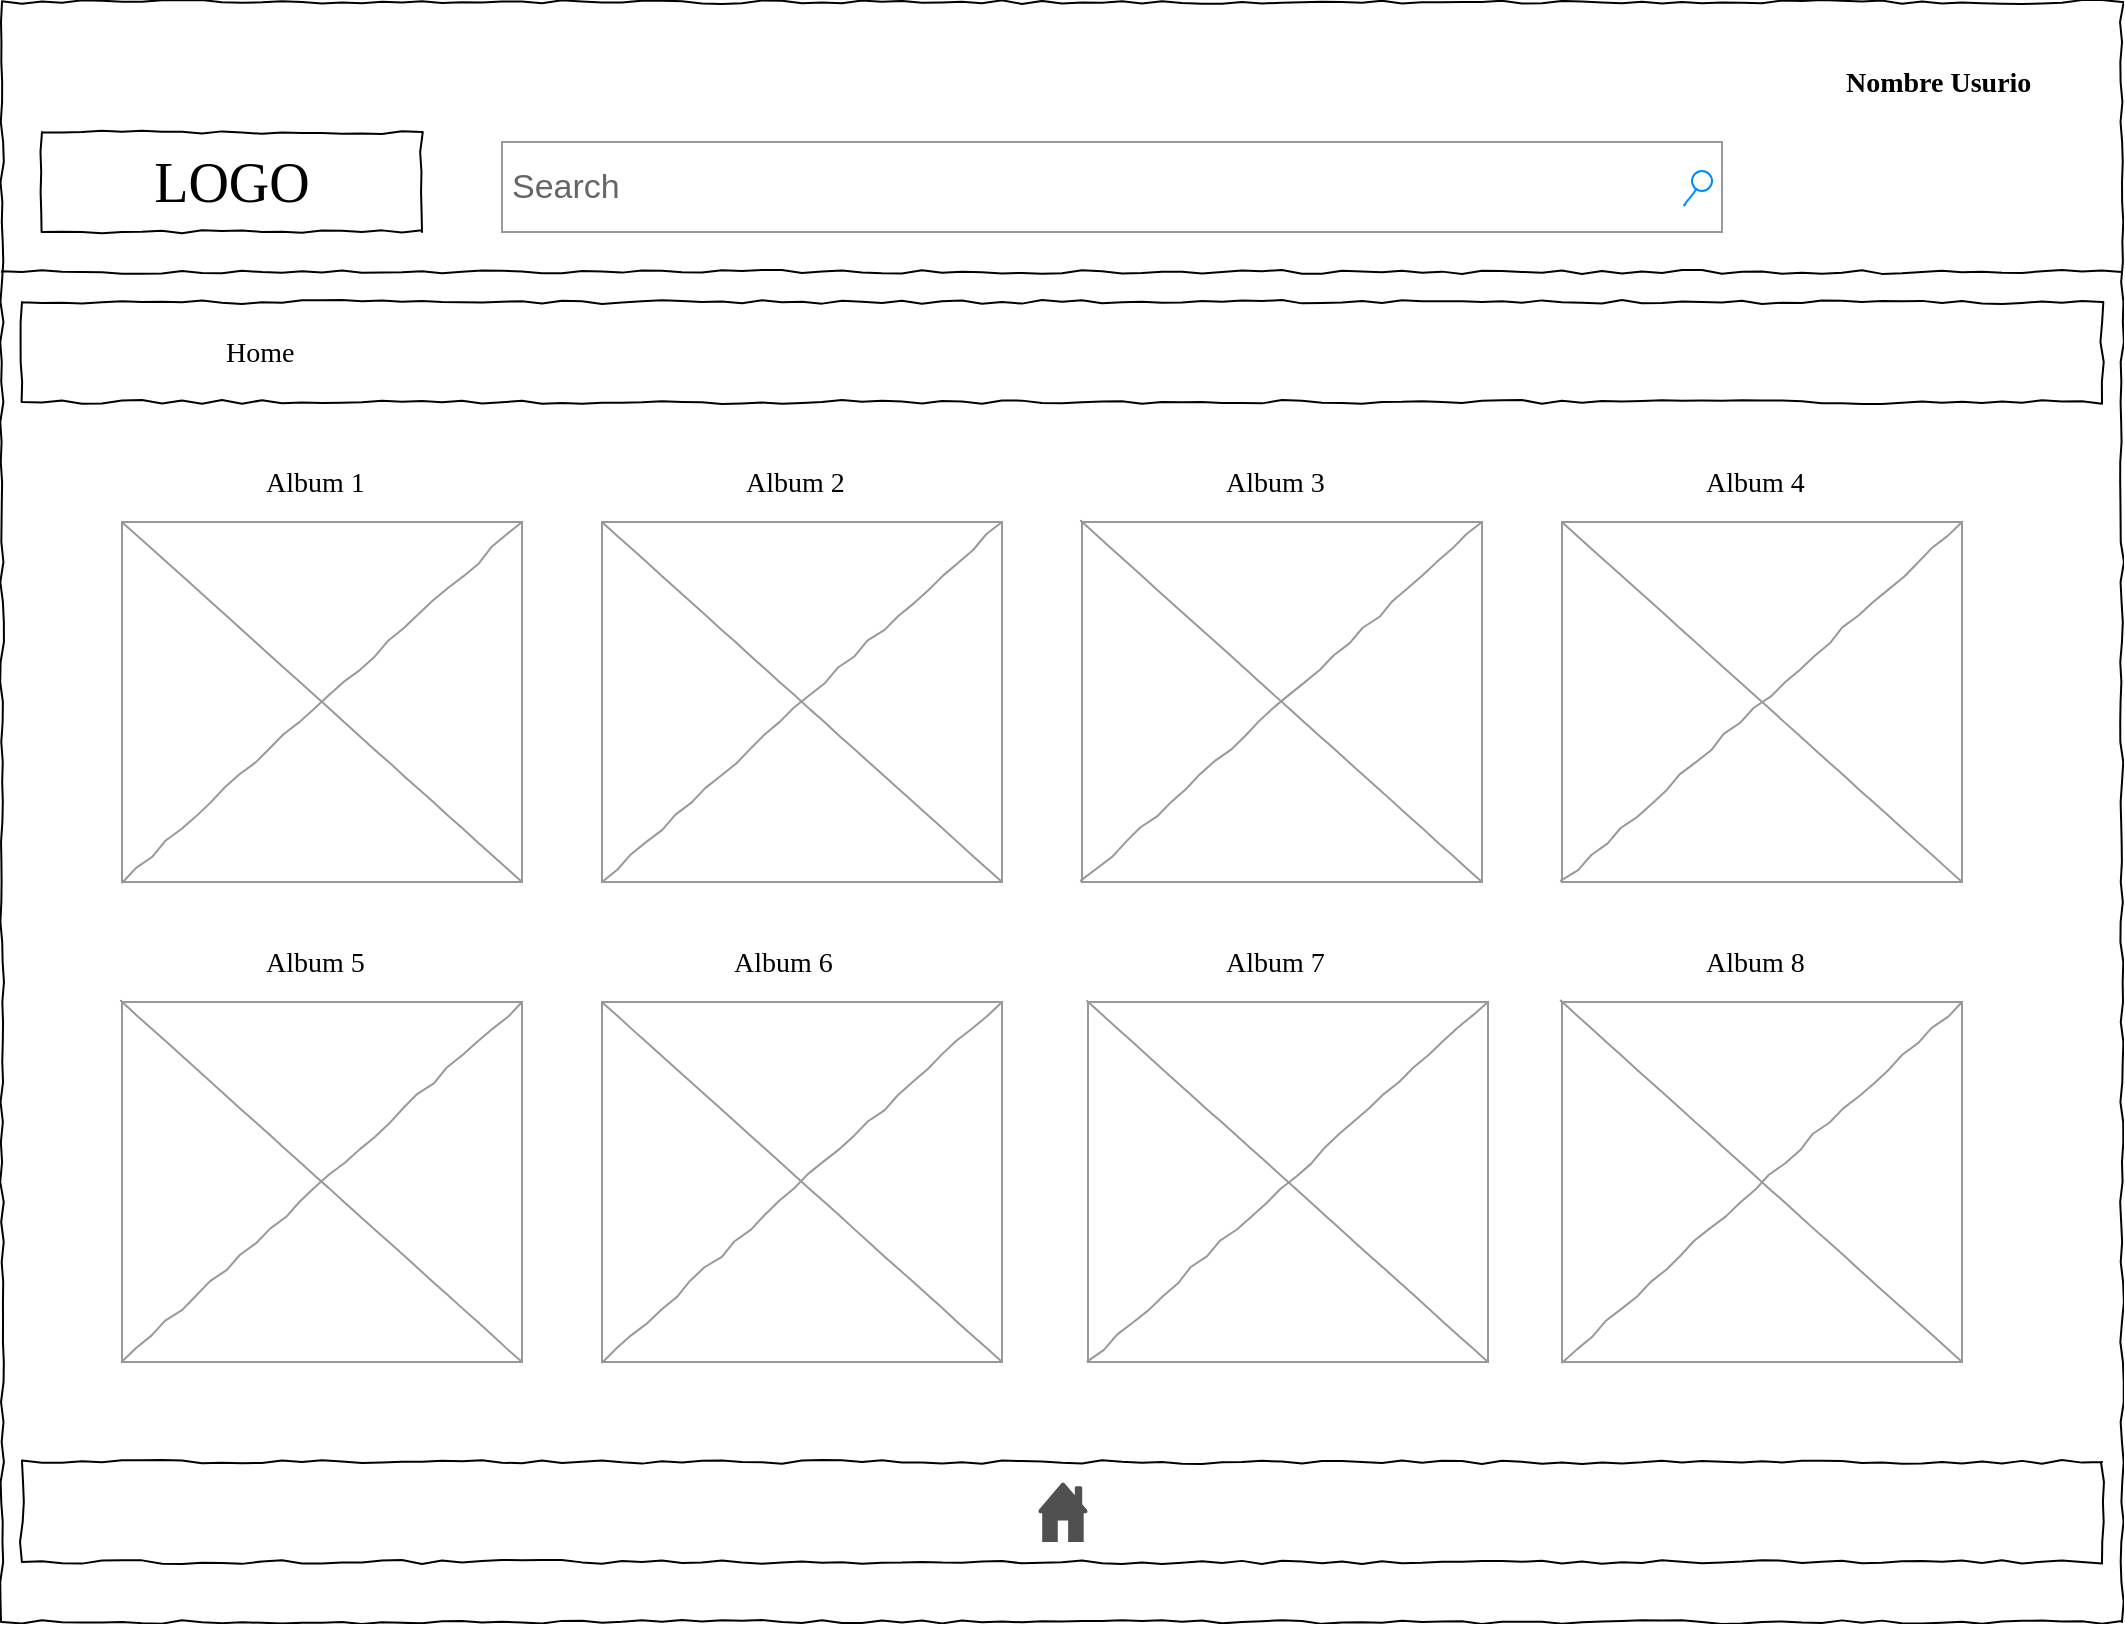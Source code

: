 <mxfile version="14.6.1" type="github">
  <diagram id="rrJj300zeExrWMkwDSFR" name="Page-1">
    <mxGraphModel dx="1298" dy="866" grid="1" gridSize="10" guides="1" tooltips="1" connect="1" arrows="1" fold="1" page="1" pageScale="1" pageWidth="827" pageHeight="1169" math="0" shadow="0">
      <root>
        <mxCell id="0" />
        <mxCell id="1" parent="0" />
        <mxCell id="5Bev61Vi2x4O0tQK1Jlw-1" value="" style="whiteSpace=wrap;html=1;rounded=0;shadow=0;labelBackgroundColor=none;strokeColor=#000000;strokeWidth=1;fillColor=none;fontFamily=Verdana;fontSize=12;fontColor=#000000;align=center;comic=1;" parent="1" vertex="1">
          <mxGeometry x="20" y="10" width="1060" height="810" as="geometry" />
        </mxCell>
        <mxCell id="5Bev61Vi2x4O0tQK1Jlw-2" value="LOGO" style="whiteSpace=wrap;html=1;rounded=0;shadow=0;labelBackgroundColor=none;strokeWidth=1;fontFamily=Verdana;fontSize=28;align=center;comic=1;" parent="1" vertex="1">
          <mxGeometry x="40" y="75" width="190" height="50" as="geometry" />
        </mxCell>
        <mxCell id="5Bev61Vi2x4O0tQK1Jlw-3" value="Search" style="strokeWidth=1;shadow=0;dashed=0;align=center;html=1;shape=mxgraph.mockup.forms.searchBox;strokeColor=#999999;mainText=;strokeColor2=#008cff;fontColor=#666666;fontSize=17;align=left;spacingLeft=3;rounded=0;labelBackgroundColor=none;comic=1;" parent="1" vertex="1">
          <mxGeometry x="270" y="80" width="610" height="45" as="geometry" />
        </mxCell>
        <mxCell id="5Bev61Vi2x4O0tQK1Jlw-8" value="" style="line;strokeWidth=1;html=1;rounded=0;shadow=0;labelBackgroundColor=none;fillColor=none;fontFamily=Verdana;fontSize=14;fontColor=#000000;align=center;comic=1;" parent="1" vertex="1">
          <mxGeometry x="20" y="140" width="1060" height="10" as="geometry" />
        </mxCell>
        <mxCell id="5Bev61Vi2x4O0tQK1Jlw-10" value="Home" style="text;html=1;points=[];align=left;verticalAlign=top;spacingTop=-4;fontSize=14;fontFamily=Verdana" parent="1" vertex="1">
          <mxGeometry x="130" y="175" width="60" height="20" as="geometry" />
        </mxCell>
        <mxCell id="5Bev61Vi2x4O0tQK1Jlw-14" value="" style="verticalLabelPosition=bottom;shadow=0;dashed=0;align=center;html=1;verticalAlign=top;strokeWidth=1;shape=mxgraph.mockup.graphics.simpleIcon;strokeColor=#999999;rounded=0;labelBackgroundColor=none;fontFamily=Verdana;fontSize=14;fontColor=#000000;comic=1;" parent="1" vertex="1">
          <mxGeometry x="80" y="270" width="200" height="180" as="geometry" />
        </mxCell>
        <mxCell id="5Bev61Vi2x4O0tQK1Jlw-18" value="" style="whiteSpace=wrap;html=1;rounded=0;shadow=0;labelBackgroundColor=none;strokeWidth=1;fillColor=none;fontFamily=Verdana;fontSize=12;align=center;comic=1;" parent="1" vertex="1">
          <mxGeometry x="30" y="740" width="1040" height="50" as="geometry" />
        </mxCell>
        <mxCell id="5Bev61Vi2x4O0tQK1Jlw-30" value="" style="whiteSpace=wrap;html=1;rounded=0;shadow=0;labelBackgroundColor=none;strokeWidth=1;fillColor=none;fontFamily=Verdana;fontSize=12;align=center;comic=1;" parent="1" vertex="1">
          <mxGeometry x="30" y="160" width="1040" height="50" as="geometry" />
        </mxCell>
        <mxCell id="5Bev61Vi2x4O0tQK1Jlw-31" value="" style="pointerEvents=1;shadow=0;dashed=0;html=1;strokeColor=none;fillColor=#505050;labelPosition=center;verticalLabelPosition=bottom;verticalAlign=top;outlineConnect=0;align=center;shape=mxgraph.office.concepts.home;" parent="1" vertex="1">
          <mxGeometry x="538" y="750" width="25" height="30" as="geometry" />
        </mxCell>
        <mxCell id="IiAX3JFG5VN4n4X1tmBf-1" value="" style="verticalLabelPosition=bottom;shadow=0;dashed=0;align=center;html=1;verticalAlign=top;strokeWidth=1;shape=mxgraph.mockup.graphics.simpleIcon;strokeColor=#999999;rounded=0;labelBackgroundColor=none;fontFamily=Verdana;fontSize=14;fontColor=#000000;comic=1;" vertex="1" parent="1">
          <mxGeometry x="320" y="270" width="200" height="180" as="geometry" />
        </mxCell>
        <mxCell id="IiAX3JFG5VN4n4X1tmBf-2" value="" style="verticalLabelPosition=bottom;shadow=0;dashed=0;align=center;html=1;verticalAlign=top;strokeWidth=1;shape=mxgraph.mockup.graphics.simpleIcon;strokeColor=#999999;rounded=0;labelBackgroundColor=none;fontFamily=Verdana;fontSize=14;fontColor=#000000;comic=1;" vertex="1" parent="1">
          <mxGeometry x="560" y="270" width="200" height="180" as="geometry" />
        </mxCell>
        <mxCell id="IiAX3JFG5VN4n4X1tmBf-3" value="" style="verticalLabelPosition=bottom;shadow=0;dashed=0;align=center;html=1;verticalAlign=top;strokeWidth=1;shape=mxgraph.mockup.graphics.simpleIcon;strokeColor=#999999;rounded=0;labelBackgroundColor=none;fontFamily=Verdana;fontSize=14;fontColor=#000000;comic=1;" vertex="1" parent="1">
          <mxGeometry x="800" y="270" width="200" height="180" as="geometry" />
        </mxCell>
        <mxCell id="IiAX3JFG5VN4n4X1tmBf-4" value="" style="verticalLabelPosition=bottom;shadow=0;dashed=0;align=center;html=1;verticalAlign=top;strokeWidth=1;shape=mxgraph.mockup.graphics.simpleIcon;strokeColor=#999999;rounded=0;labelBackgroundColor=none;fontFamily=Verdana;fontSize=14;fontColor=#000000;comic=1;" vertex="1" parent="1">
          <mxGeometry x="80" y="510" width="200" height="180" as="geometry" />
        </mxCell>
        <mxCell id="IiAX3JFG5VN4n4X1tmBf-5" value="" style="verticalLabelPosition=bottom;shadow=0;dashed=0;align=center;html=1;verticalAlign=top;strokeWidth=1;shape=mxgraph.mockup.graphics.simpleIcon;strokeColor=#999999;rounded=0;labelBackgroundColor=none;fontFamily=Verdana;fontSize=14;fontColor=#000000;comic=1;" vertex="1" parent="1">
          <mxGeometry x="320" y="510" width="200" height="180" as="geometry" />
        </mxCell>
        <mxCell id="IiAX3JFG5VN4n4X1tmBf-6" value="" style="verticalLabelPosition=bottom;shadow=0;dashed=0;align=center;html=1;verticalAlign=top;strokeWidth=1;shape=mxgraph.mockup.graphics.simpleIcon;strokeColor=#999999;rounded=0;labelBackgroundColor=none;fontFamily=Verdana;fontSize=14;fontColor=#000000;comic=1;" vertex="1" parent="1">
          <mxGeometry x="563" y="510" width="200" height="180" as="geometry" />
        </mxCell>
        <mxCell id="IiAX3JFG5VN4n4X1tmBf-7" value="" style="verticalLabelPosition=bottom;shadow=0;dashed=0;align=center;html=1;verticalAlign=top;strokeWidth=1;shape=mxgraph.mockup.graphics.simpleIcon;strokeColor=#999999;rounded=0;labelBackgroundColor=none;fontFamily=Verdana;fontSize=14;fontColor=#000000;comic=1;" vertex="1" parent="1">
          <mxGeometry x="800" y="510" width="200" height="180" as="geometry" />
        </mxCell>
        <mxCell id="IiAX3JFG5VN4n4X1tmBf-8" value="&lt;b&gt;Nombre Usurio&lt;/b&gt;" style="text;html=1;points=[];align=left;verticalAlign=top;spacingTop=-4;fontSize=14;fontFamily=Verdana" vertex="1" parent="1">
          <mxGeometry x="940" y="40" width="60" height="20" as="geometry" />
        </mxCell>
        <mxCell id="IiAX3JFG5VN4n4X1tmBf-9" value="Album 1" style="text;html=1;points=[];align=left;verticalAlign=top;spacingTop=-4;fontSize=14;fontFamily=Verdana" vertex="1" parent="1">
          <mxGeometry x="150" y="240" width="60" height="20" as="geometry" />
        </mxCell>
        <mxCell id="IiAX3JFG5VN4n4X1tmBf-10" value="Album 2" style="text;html=1;points=[];align=left;verticalAlign=top;spacingTop=-4;fontSize=14;fontFamily=Verdana" vertex="1" parent="1">
          <mxGeometry x="390" y="240" width="60" height="20" as="geometry" />
        </mxCell>
        <mxCell id="IiAX3JFG5VN4n4X1tmBf-11" value="Album 3" style="text;html=1;points=[];align=left;verticalAlign=top;spacingTop=-4;fontSize=14;fontFamily=Verdana" vertex="1" parent="1">
          <mxGeometry x="630" y="240" width="60" height="20" as="geometry" />
        </mxCell>
        <mxCell id="IiAX3JFG5VN4n4X1tmBf-12" value="Album 4" style="text;html=1;points=[];align=left;verticalAlign=top;spacingTop=-4;fontSize=14;fontFamily=Verdana" vertex="1" parent="1">
          <mxGeometry x="870" y="240" width="60" height="20" as="geometry" />
        </mxCell>
        <mxCell id="IiAX3JFG5VN4n4X1tmBf-13" value="Album 5" style="text;html=1;points=[];align=left;verticalAlign=top;spacingTop=-4;fontSize=14;fontFamily=Verdana" vertex="1" parent="1">
          <mxGeometry x="150" y="480" width="60" height="20" as="geometry" />
        </mxCell>
        <mxCell id="IiAX3JFG5VN4n4X1tmBf-14" value="Album 6" style="text;html=1;points=[];align=left;verticalAlign=top;spacingTop=-4;fontSize=14;fontFamily=Verdana" vertex="1" parent="1">
          <mxGeometry x="384" y="480" width="60" height="20" as="geometry" />
        </mxCell>
        <mxCell id="IiAX3JFG5VN4n4X1tmBf-15" value="Album 7" style="text;html=1;points=[];align=left;verticalAlign=top;spacingTop=-4;fontSize=14;fontFamily=Verdana" vertex="1" parent="1">
          <mxGeometry x="630" y="480" width="60" height="20" as="geometry" />
        </mxCell>
        <mxCell id="IiAX3JFG5VN4n4X1tmBf-16" value="Album 8" style="text;html=1;points=[];align=left;verticalAlign=top;spacingTop=-4;fontSize=14;fontFamily=Verdana" vertex="1" parent="1">
          <mxGeometry x="870" y="480" width="60" height="20" as="geometry" />
        </mxCell>
        <mxCell id="IiAX3JFG5VN4n4X1tmBf-17" value="" style="shape=image;html=1;verticalAlign=top;verticalLabelPosition=bottom;labelBackgroundColor=#ffffff;imageAspect=0;aspect=fixed;image=https://cdn1.iconfinder.com/data/icons/feather-2/24/menu-128.png" vertex="1" parent="1">
          <mxGeometry x="50" y="165" width="40" height="40" as="geometry" />
        </mxCell>
      </root>
    </mxGraphModel>
  </diagram>
</mxfile>
